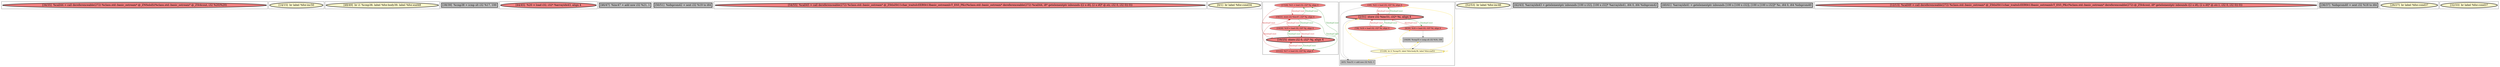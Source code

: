
digraph G {





subgraph cluster16 {


node1549 [penwidth=3.0,fontsize=20,fillcolor=lightcoral,label="[34/35]  %call44 = call dereferenceable(272) %class.std::basic_ostream* @_ZNSolsEi(%class.std::basic_ostream* @_ZSt4cout, i32 %20)%20)",shape=ellipse,style=filled ]



}

subgraph cluster17 {


node1550 [penwidth=3.0,fontsize=20,fillcolor=lemonchiffon,label="[14/15]  br label %for.inc50",shape=ellipse,style=filled ]



}

subgraph cluster4 {


node1527 [penwidth=3.0,fontsize=20,fillcolor=lemonchiffon,label="[48/49]  br i1 %cmp38, label %for.body39, label %for.end48",shape=ellipse,style=filled ]



}

subgraph cluster3 {


node1526 [penwidth=3.0,fontsize=20,fillcolor=grey,label="[38/39]  %cmp38 = icmp slt i32 %17, 100",shape=rectangle,style=filled ]



}

subgraph cluster2 {


node1525 [penwidth=3.0,fontsize=20,fillcolor=lightcoral,label="[44/45]  %20 = load i32, i32* %arrayidx43, align 4",shape=ellipse,style=filled ]



}

subgraph cluster1 {


node1524 [penwidth=3.0,fontsize=20,fillcolor=grey,label="[46/47]  %inc47 = add nsw i32 %21, 1",shape=rectangle,style=filled ]



}

subgraph cluster12 {


node1539 [penwidth=3.0,fontsize=20,fillcolor=grey,label="[50/51]  %idxprom42 = sext i32 %19 to i64",shape=rectangle,style=filled ]



}

subgraph cluster5 {


node1528 [penwidth=3.0,fontsize=20,fillcolor=lightcoral,label="[54/55]  %call45 = call dereferenceable(272) %class.std::basic_ostream* @_ZStlsISt11char_traitsIcEERSt13basic_ostreamIcT_ES5_PKc(%class.std::basic_ostream* dereferenceable(272) %call44, i8* getelementptr inbounds ([2 x i8], [2 x i8]* @.str, i32 0, i32 0)) 0))",shape=ellipse,style=filled ]



}

subgraph cluster0 {


node1523 [penwidth=3.0,fontsize=20,fillcolor=lemonchiffon,label="[0/1]  br label %for.cond34",shape=ellipse,style=filled ]



}

subgraph cluster6 {


node1533 [fillcolor=lightcoral,label="[17/24]  %21 = load i32, i32* %j, align 4",shape=ellipse,style=filled ]
node1531 [fillcolor=lightcoral,label="[18/23]  store i32 %inc47, i32* %j, align 4",shape=ellipse,style=filled ]
node1532 [penwidth=3.0,fontsize=20,fillcolor=lightcoral,label="[16/25]  store i32 0, i32* %j, align 4",shape=ellipse,style=filled ]
node1529 [fillcolor=lightcoral,label="[21/22]  %17 = load i32, i32* %j, align 4",shape=ellipse,style=filled ]
node1530 [fillcolor=lightcoral,label="[19/20]  %19 = load i32, i32* %j, align 4",shape=ellipse,style=filled ]

node1530->node1532 [style=solid,color=firebrick3,label="A|indep|Const",penwidth=1.0,fontcolor=firebrick3 ]
node1531->node1530 [style=solid,color=forestgreen,label="T|indep|Const",penwidth=1.0,fontcolor=forestgreen ]
node1530->node1531 [style=solid,color=firebrick3,label="A|indep|Const",penwidth=1.0,fontcolor=firebrick3 ]
node1532->node1530 [style=solid,color=forestgreen,label="T|indep|Const",penwidth=1.0,fontcolor=forestgreen ]
node1531->node1529 [style=solid,color=forestgreen,label="T|indep|Const",penwidth=1.0,fontcolor=forestgreen ]
node1529->node1531 [style=solid,color=firebrick3,label="A|indep|Const",penwidth=1.0,fontcolor=firebrick3 ]
node1532->node1533 [style=solid,color=forestgreen,label="T|indep|Const",penwidth=1.0,fontcolor=forestgreen ]
node1532->node1529 [style=solid,color=forestgreen,label="T|indep|Const",penwidth=1.0,fontcolor=forestgreen ]
node1533->node1532 [style=solid,color=firebrick3,label="A|indep|Const",penwidth=1.0,fontcolor=firebrick3 ]
node1531->node1533 [style=solid,color=forestgreen,label="T|indep|Const",penwidth=1.0,fontcolor=forestgreen ]
node1533->node1531 [style=solid,color=firebrick3,label="A|indep|Const",penwidth=1.0,fontcolor=firebrick3 ]
node1529->node1532 [style=solid,color=firebrick3,label="A|indep|Const",penwidth=1.0,fontcolor=firebrick3 ]


}

subgraph cluster14 {


node1547 [fillcolor=lightcoral,label="[3/6]  %22 = load i32, i32* %i, align 4",shape=ellipse,style=filled ]
node1544 [fillcolor=grey,label="[10/29]  %cmp35 = icmp slt i32 %16, 100",shape=rectangle,style=filled ]
node1542 [penwidth=3.0,fontsize=20,fillcolor=lightcoral,label="[2/31]  store i32 %inc51, i32* %i, align 4",shape=ellipse,style=filled ]
node1541 [fillcolor=lightcoral,label="[9/30]  %16 = load i32, i32* %i, align 4",shape=ellipse,style=filled ]
node1543 [fillcolor=lightcoral,label="[7/8]  %18 = load i32, i32* %i, align 4",shape=ellipse,style=filled ]
node1545 [fillcolor=grey,label="[4/5]  %inc51 = add nsw i32 %22, 1",shape=rectangle,style=filled ]
node1546 [fillcolor=lemonchiffon,label="[11/28]  br i1 %cmp35, label %for.body36, label %for.end52",shape=ellipse,style=filled ]

node1542->node1543 [style=solid,color=forestgreen,label="T|indep|Const",penwidth=1.0,fontcolor=forestgreen ]
node1543->node1542 [style=solid,color=firebrick3,label="A|indep|Const",penwidth=1.0,fontcolor=firebrick3 ]
node1546->node1544 [style=solid,color=gold,label="C",penwidth=1.0,fontcolor=gold ]
node1541->node1544 [style=solid,color=black,label="",penwidth=0.5,fontcolor=black ]
node1547->node1542 [style=solid,color=firebrick3,label="A|indep|Const",penwidth=1.0,fontcolor=firebrick3 ]
node1545->node1542 [style=solid,color=black,label="",penwidth=0.5,fontcolor=black ]
node1544->node1546 [style=solid,color=black,label="",penwidth=0.5,fontcolor=black ]
node1546->node1545 [style=solid,color=gold,label="C",penwidth=1.0,fontcolor=gold ]
node1542->node1541 [style=solid,color=forestgreen,label="T|indep|Const",penwidth=1.0,fontcolor=forestgreen ]
node1546->node1546 [style=solid,color=gold,label="C",penwidth=1.0,fontcolor=gold ]
node1546->node1542 [style=solid,color=gold,label="C",penwidth=1.0,fontcolor=gold ]
node1542->node1547 [style=solid,color=forestgreen,label="T|indep|Const",penwidth=1.0,fontcolor=forestgreen ]
node1541->node1542 [style=solid,color=firebrick3,label="A|indep|Const",penwidth=1.0,fontcolor=firebrick3 ]
node1547->node1545 [style=solid,color=black,label="",penwidth=0.5,fontcolor=black ]
node1546->node1541 [style=solid,color=gold,label="C",penwidth=1.0,fontcolor=gold ]
node1546->node1547 [style=solid,color=gold,label="C",penwidth=1.0,fontcolor=gold ]


}

subgraph cluster7 {


node1534 [penwidth=3.0,fontsize=20,fillcolor=lemonchiffon,label="[52/53]  br label %for.inc46",shape=ellipse,style=filled ]



}

subgraph cluster8 {


node1535 [penwidth=3.0,fontsize=20,fillcolor=grey,label="[42/43]  %arrayidx43 = getelementptr inbounds [100 x i32], [100 x i32]* %arrayidx41, i64 0, i64 %idxprom42",shape=rectangle,style=filled ]



}

subgraph cluster9 {


node1536 [penwidth=3.0,fontsize=20,fillcolor=grey,label="[40/41]  %arrayidx41 = getelementptr inbounds [100 x [100 x i32]], [100 x [100 x i32]]* %c, i64 0, i64 %idxprom40",shape=rectangle,style=filled ]



}

subgraph cluster10 {


node1537 [penwidth=3.0,fontsize=20,fillcolor=lightcoral,label="[12/13]  %call49 = call dereferenceable(272) %class.std::basic_ostream* @_ZStlsISt11char_traitsIcEERSt13basic_ostreamIcT_ES5_PKc(%class.std::basic_ostream* dereferenceable(272) @_ZSt4cout, i8* getelementptr inbounds ([2 x i8], [2 x i8]* @.str.1, i32 0, i32 0)) 0))",shape=ellipse,style=filled ]



}

subgraph cluster11 {


node1538 [penwidth=3.0,fontsize=20,fillcolor=grey,label="[36/37]  %idxprom40 = sext i32 %18 to i64",shape=rectangle,style=filled ]



}

subgraph cluster13 {


node1540 [penwidth=3.0,fontsize=20,fillcolor=lemonchiffon,label="[26/27]  br label %for.cond37",shape=ellipse,style=filled ]



}

subgraph cluster15 {


node1548 [penwidth=3.0,fontsize=20,fillcolor=lemonchiffon,label="[32/33]  br label %for.cond37",shape=ellipse,style=filled ]



}

}
